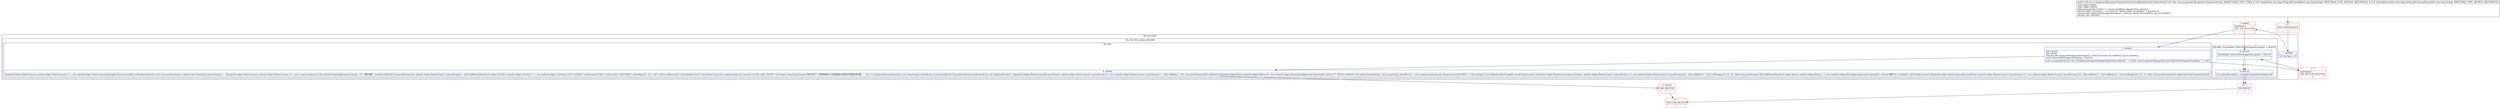 digraph "CFG forcom.uc.paymentsdk.payment.PaymentsActivity.buildSmsPaymentConfirmView(Ljava\/lang\/String;Ljava\/lang\/String;)V" {
subgraph cluster_Region_199515435 {
label = "R(2:1|(2:3|4))";
node [shape=record,color=blue];
Node_1 [shape=record,label="{1\:\ 0x0000|lr13.mType = 5l}"];
subgraph cluster_TryCatchRegion_1621120170 {
label = "Try: R(2:3|4) catches: R(2:8|9)";
node [shape=record,color=blue];
subgraph cluster_Region_1631391962 {
label = "R(2:3|4)";
node [shape=record,color=blue];
Node_3 [shape=record,label="{3\:\ 0x0003|TRY_ENTER\lTRY_LEAVE\lTryCatch #0 \{SimCardNotSupportException \-\> 0x0130, blocks: (B:3:0x0003), top: B:2:0x0003 \}\lCatch: SimCardNotSupportException \-\> 0x0130\l|lcom.uc.paymentsdk.util.Utils.CheckSimCardSupprotInfo(getApplicationContext())     \/\/ Catch: com.uc.paymentsdk.payment.sms.SimCardNotSupportException \-\> L130l}"];
Node_4 [shape=record,label="{4\:\ 0x000a|landroid.widget.RelativeLayout android.widget.RelativeLayout r5 = new android.widget.RelativeLayout(getApplicationContext())lr5.setBackgroundColor(\-1)lr5.setLayoutParams(new android.view.ViewGroup.LayoutParams(\-1, \-1))landroid.widget.RelativeLayout android.widget.RelativeLayout r8 = com.uc.paymentsdk.util.Utils.initSubTitle(getApplicationContext(), r13, \"购买内容\", true)lr8.setId(1)lr8.setLayoutParams(new android.widget.RelativeLayout.LayoutParams(\-1, \-2))lr5.addView(r8)landroid.widget.TextView android.widget.TextView r7 = new android.widget.TextView(r13)lr7.setId(2)lr7.setTextSize(16.0f)lr7.setTextColor(\-13487566)lr7.setPadding(10, 10, 0, 0)lr7.setFocusable(true)lr7.setClickable(true)lr7.setLinkTextColor(com.uc.paymentsdk.util.Constants.COLOR_LINK_TEXT)lr7.setText(java.lang.String.format(\"再次点击下一步即同意向n%s发送短信以完成本次短信发送过程。\", r14, r13.mPaymentInfo.getPayname(), java.lang.Integer.valueOf(com.uc.paymentsdk.util.Utils.getSmsPayment())))landroid.text.util.Linkify.addLinks(r7, 4)landroid.widget.RelativeLayout$LayoutParams android.widget.RelativeLayout.LayoutParams r2 = new android.widget.RelativeLayout.LayoutParams(\-1, \-2)lr2.addRule(3, 1)lr7.setLayoutParams(r2)lr5.addView(r7)landroid.widget.Button android.widget.Button r0 = new android.widget.Button(getApplicationContext())lr0.setText(\"下一步\")lr0.setId(5)lr13.mConfirmSmsInfoString = java.lang.String.valueOf(r14) + com.uc.paymentsdk.payment.PaymentsActivity.TERM + r15lr0.setTag(r13.mConfirmSmsInfoString)lr0.setOnClickListener(r13)landroid.widget.RelativeLayout$LayoutParams android.widget.RelativeLayout.LayoutParams r3 = new android.widget.RelativeLayout.LayoutParams(150, \-2)lr3.addRule(12, \-1)lr3.setMargins(10, 20, 10, 10)lr0.setLayoutParams(r3)lr5.addView(r0)landroid.widget.Button android.widget.Button r1 = new android.widget.Button(getApplicationContext())lr1.setText(\"取消\")lr1.setId(6)lr1.setOnClickListener(r13)landroid.widget.RelativeLayout$LayoutParams android.widget.RelativeLayout.LayoutParams r4 = new android.widget.RelativeLayout.LayoutParams(150, \-2)lr4.addRule(11, \-1)lr4.addRule(12, \-1)lr4.setMargins(10, 20, 10, 10)lr1.setLayoutParams(r4)lr5.addView(r1)lsetContentView(r5)l}"];
}
subgraph cluster_Region_889909076 {
label = "R(2:8|9) | ExcHandler: SimCardNotSupportException \-\> 0x0130\l";
node [shape=record,color=blue];
Node_8 [shape=record,label="{8\:\ 0x0130|ExcHandler: SimCardNotSupportException \-\> 0x0130\l|l}"];
Node_9 [shape=record,label="{9\:\ 0x0131|lr13.mSmsResultInfo = r9.getMessage()lshowDialog(16)l}"];
}
}
}
subgraph cluster_Region_889909076 {
label = "R(2:8|9) | ExcHandler: SimCardNotSupportException \-\> 0x0130\l";
node [shape=record,color=blue];
Node_8 [shape=record,label="{8\:\ 0x0130|ExcHandler: SimCardNotSupportException \-\> 0x0130\l|l}"];
Node_9 [shape=record,label="{9\:\ 0x0131|lr13.mSmsResultInfo = r9.getMessage()lshowDialog(16)l}"];
}
Node_0 [shape=record,color=red,label="{0\:\ ?|MTH_ENTER_BLOCK\l|l}"];
Node_2 [shape=record,color=red,label="{2\:\ 0x0003|SYNTHETIC\lEXC_TOP_SPLITTER\l|l}"];
Node_5 [shape=record,color=red,label="{5\:\ 0x012f|ORIG_RETURN\l|l}"];
Node_6 [shape=record,color=red,label="{6\:\ ?|MTH_EXIT_BLOCK\l|l}"];
Node_7 [shape=record,color=red,label="{7\:\ ?|SYNTHETIC\lEXC_BOTTOM_SPLITTER\l|l}"];
Node_10 [shape=record,color=red,label="{10\:\ ?|SYNTHETIC\l|l}"];
MethodNode[shape=record,label="{public void com.uc.paymentsdk.payment.PaymentsActivity.buildSmsPaymentConfirmView((r13v0 'this' com.uc.paymentsdk.payment.PaymentsActivity A[IMMUTABLE_TYPE, THIS]), (r14v0 'smsaddress' java.lang.String A[D('smsaddress' java.lang.String), IMMUTABLE_TYPE, METHOD_ARGUMENT]), (r15v0 'smsconfirmnumber' java.lang.String A[D('smsconfirmnumber' java.lang.String), IMMUTABLE_TYPE, METHOD_ARGUMENT]))  | USE_LINES_HINTS\lTYPE_VARS: EMPTY\lJadxCommentsAttr\{l INFO: l \-\> Access modifiers changed from: private\}\lCROSS_EDGE: B:9:0x0131 \-\> B:5:0x012f, CROSS_EDGE: B:2:0x0003 \-\> B:8:0x0130\lTryCatch #0 \{SimCardNotSupportException \-\> 0x0130, blocks: (B:3:0x0003), top: B:2:0x0003 \}\lINLINE_NOT_NEEDED\l}"];
MethodNode -> Node_0;
Node_1 -> Node_2;
Node_3 -> Node_4;
Node_3 -> Node_7;
Node_4 -> Node_5;
Node_8 -> Node_9;
Node_9 -> Node_10;
Node_8 -> Node_9;
Node_9 -> Node_10;
Node_0 -> Node_1;
Node_2 -> Node_3;
Node_2 -> Node_8;
Node_5 -> Node_6;
Node_7 -> Node_8;
Node_10 -> Node_6;
}

